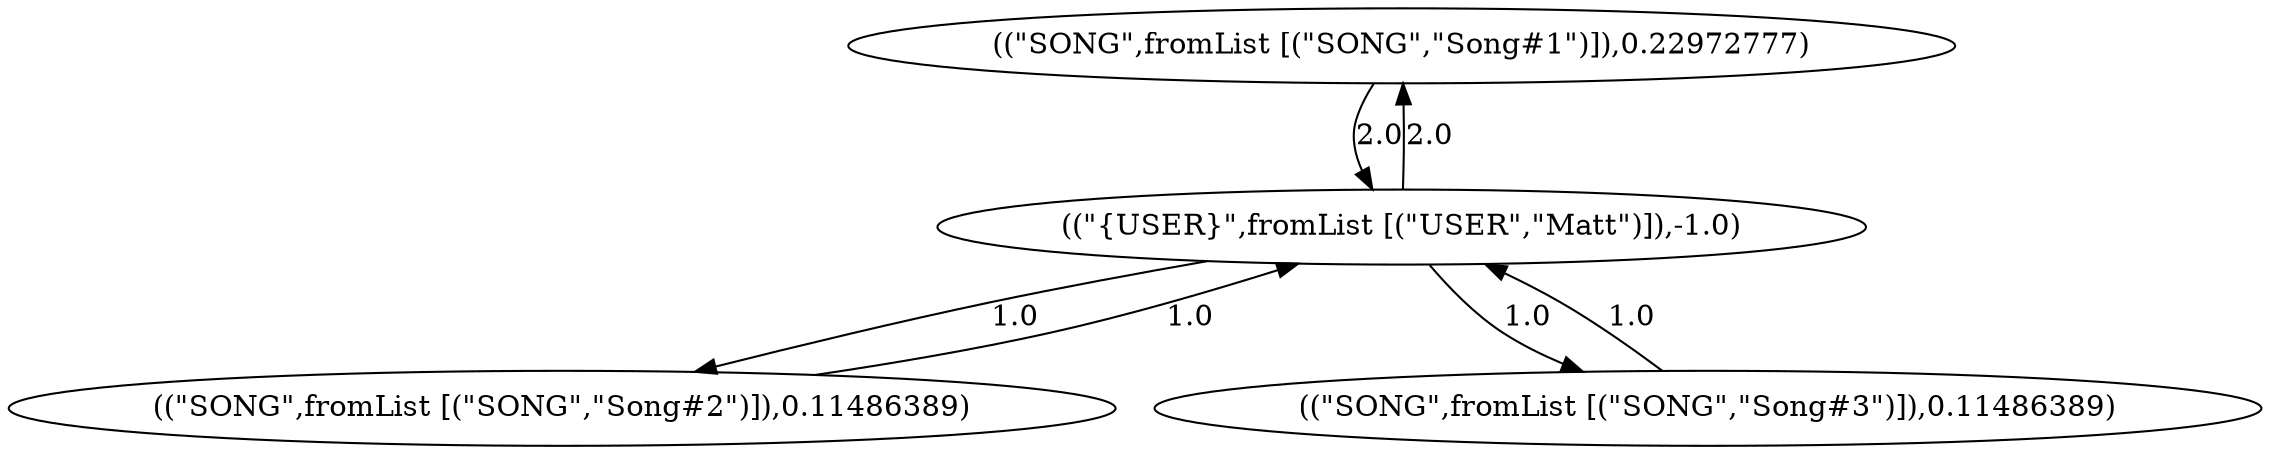 digraph G {
1 -> 4[label="2.0"];
2 -> 4[label="1.0"];
3 -> 4[label="1.0"];
4 -> 1[label="2.0"];
4 -> 2[label="1.0"];
4 -> 3[label="1.0"];
1 [label="((\"SONG\",fromList [(\"SONG\",\"Song#1\")]),0.22972777)"];
2 [label="((\"SONG\",fromList [(\"SONG\",\"Song#2\")]),0.11486389)"];
3 [label="((\"SONG\",fromList [(\"SONG\",\"Song#3\")]),0.11486389)"];
4 [label="((\"{USER}\",fromList [(\"USER\",\"Matt\")]),-1.0)"];
}